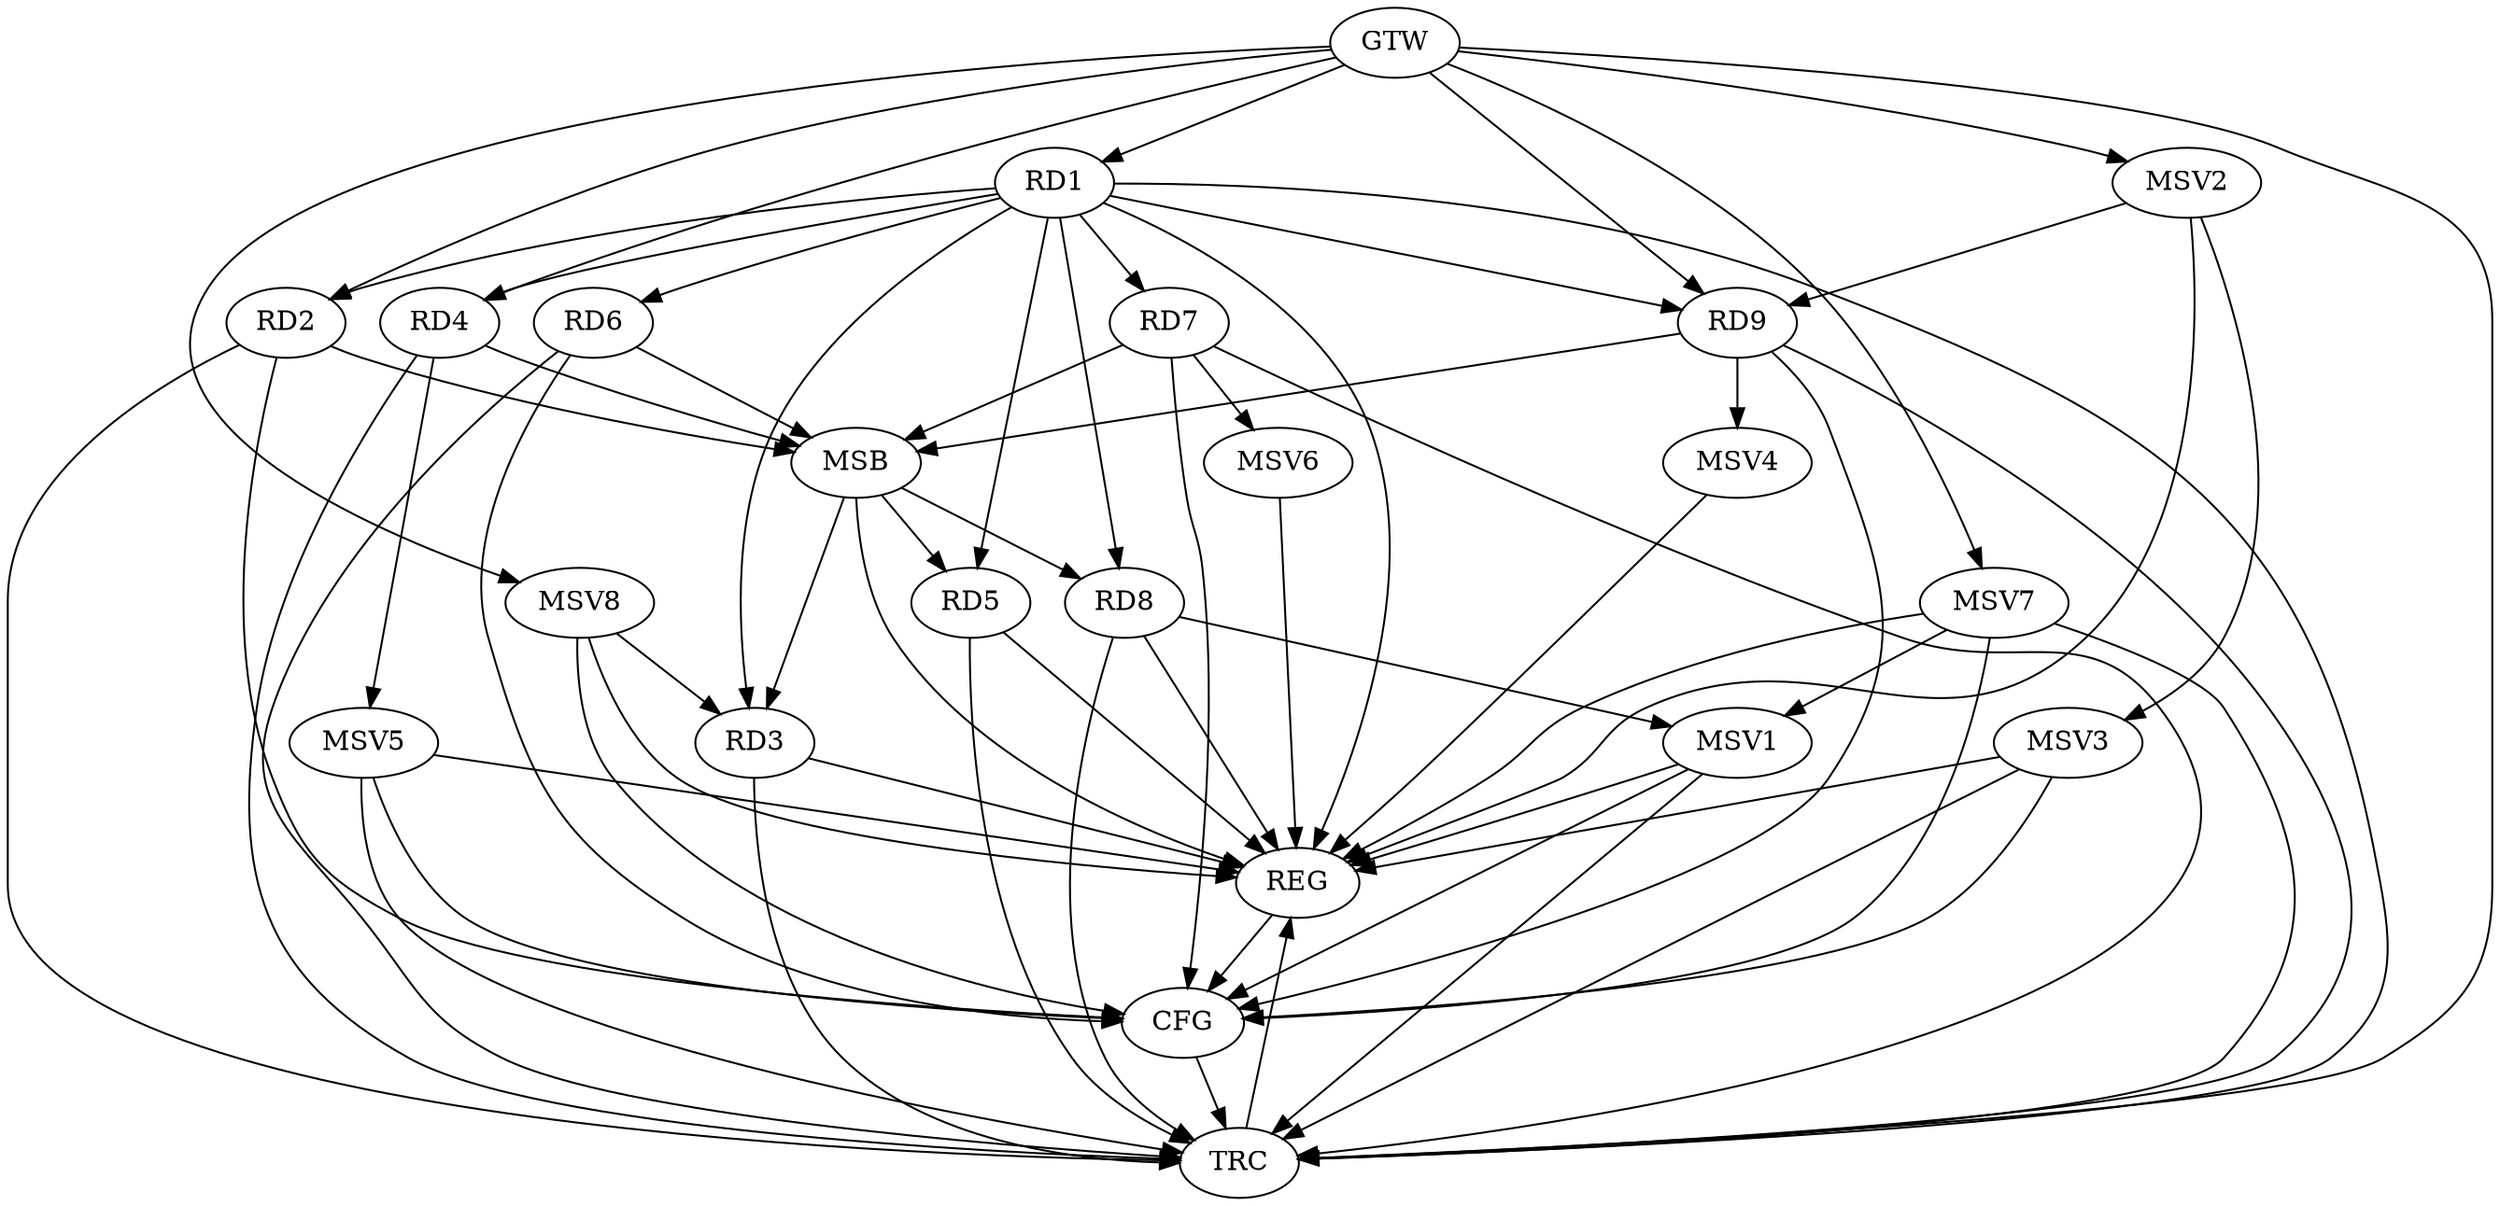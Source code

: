 strict digraph G {
  RD1 [ label="RD1" ];
  RD2 [ label="RD2" ];
  RD3 [ label="RD3" ];
  RD4 [ label="RD4" ];
  RD5 [ label="RD5" ];
  RD6 [ label="RD6" ];
  RD7 [ label="RD7" ];
  RD8 [ label="RD8" ];
  RD9 [ label="RD9" ];
  GTW [ label="GTW" ];
  REG [ label="REG" ];
  MSB [ label="MSB" ];
  CFG [ label="CFG" ];
  TRC [ label="TRC" ];
  MSV1 [ label="MSV1" ];
  MSV2 [ label="MSV2" ];
  MSV3 [ label="MSV3" ];
  MSV4 [ label="MSV4" ];
  MSV5 [ label="MSV5" ];
  MSV6 [ label="MSV6" ];
  MSV7 [ label="MSV7" ];
  MSV8 [ label="MSV8" ];
  RD1 -> RD7;
  GTW -> RD1;
  GTW -> RD2;
  GTW -> RD4;
  GTW -> RD9;
  RD1 -> REG;
  RD3 -> REG;
  RD5 -> REG;
  RD8 -> REG;
  RD2 -> MSB;
  MSB -> RD5;
  MSB -> RD8;
  MSB -> REG;
  RD4 -> MSB;
  RD6 -> MSB;
  RD7 -> MSB;
  MSB -> RD3;
  RD9 -> MSB;
  RD2 -> CFG;
  RD9 -> CFG;
  RD7 -> CFG;
  RD6 -> CFG;
  REG -> CFG;
  RD1 -> TRC;
  RD2 -> TRC;
  RD3 -> TRC;
  RD4 -> TRC;
  RD5 -> TRC;
  RD6 -> TRC;
  RD7 -> TRC;
  RD8 -> TRC;
  RD9 -> TRC;
  GTW -> TRC;
  CFG -> TRC;
  TRC -> REG;
  RD1 -> RD8;
  RD1 -> RD5;
  RD1 -> RD9;
  RD1 -> RD6;
  RD1 -> RD4;
  RD1 -> RD2;
  RD1 -> RD3;
  RD8 -> MSV1;
  MSV1 -> REG;
  MSV1 -> TRC;
  MSV1 -> CFG;
  MSV2 -> RD9;
  GTW -> MSV2;
  MSV2 -> REG;
  MSV2 -> MSV3;
  MSV3 -> REG;
  MSV3 -> TRC;
  MSV3 -> CFG;
  RD9 -> MSV4;
  MSV4 -> REG;
  RD4 -> MSV5;
  MSV5 -> REG;
  MSV5 -> TRC;
  MSV5 -> CFG;
  RD7 -> MSV6;
  MSV6 -> REG;
  MSV7 -> MSV1;
  GTW -> MSV7;
  MSV7 -> REG;
  MSV7 -> TRC;
  MSV7 -> CFG;
  MSV8 -> RD3;
  GTW -> MSV8;
  MSV8 -> REG;
  MSV8 -> CFG;
}

